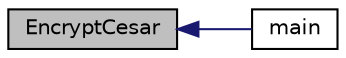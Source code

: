 digraph "EncryptCesar"
{
 // INTERACTIVE_SVG=YES
  edge [fontname="Helvetica",fontsize="10",labelfontname="Helvetica",labelfontsize="10"];
  node [fontname="Helvetica",fontsize="10",shape=record];
  rankdir="LR";
  Node7 [label="EncryptCesar",height=0.2,width=0.4,color="black", fillcolor="grey75", style="filled", fontcolor="black"];
  Node7 -> Node8 [dir="back",color="midnightblue",fontsize="10",style="solid"];
  Node8 [label="main",height=0.2,width=0.4,color="black", fillcolor="white", style="filled",URL="$cripto__main_8cc.html#a0ddf1224851353fc92bfbff6f499fa97",tooltip="Universidad de La Laguna Escuela Superior de Ingeniería y Tecnología Grado en Ingeniería Informática ..."];
}
